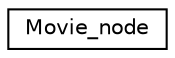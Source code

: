 digraph "Graphical Class Hierarchy"
{
  edge [fontname="Helvetica",fontsize="10",labelfontname="Helvetica",labelfontsize="10"];
  node [fontname="Helvetica",fontsize="10",shape=record];
  rankdir="LR";
  Node0 [label="Movie_node",height=0.2,width=0.4,color="black", fillcolor="white", style="filled",URL="$classMovie__node.html"];
}
